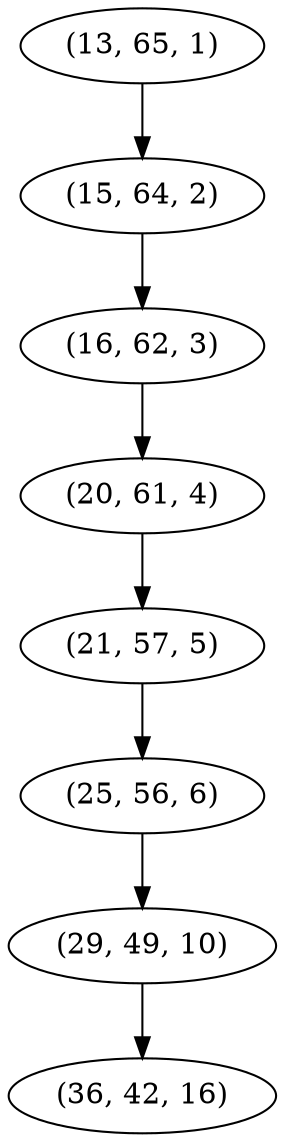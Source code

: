 digraph tree {
    "(13, 65, 1)";
    "(15, 64, 2)";
    "(16, 62, 3)";
    "(20, 61, 4)";
    "(21, 57, 5)";
    "(25, 56, 6)";
    "(29, 49, 10)";
    "(36, 42, 16)";
    "(13, 65, 1)" -> "(15, 64, 2)";
    "(15, 64, 2)" -> "(16, 62, 3)";
    "(16, 62, 3)" -> "(20, 61, 4)";
    "(20, 61, 4)" -> "(21, 57, 5)";
    "(21, 57, 5)" -> "(25, 56, 6)";
    "(25, 56, 6)" -> "(29, 49, 10)";
    "(29, 49, 10)" -> "(36, 42, 16)";
}

